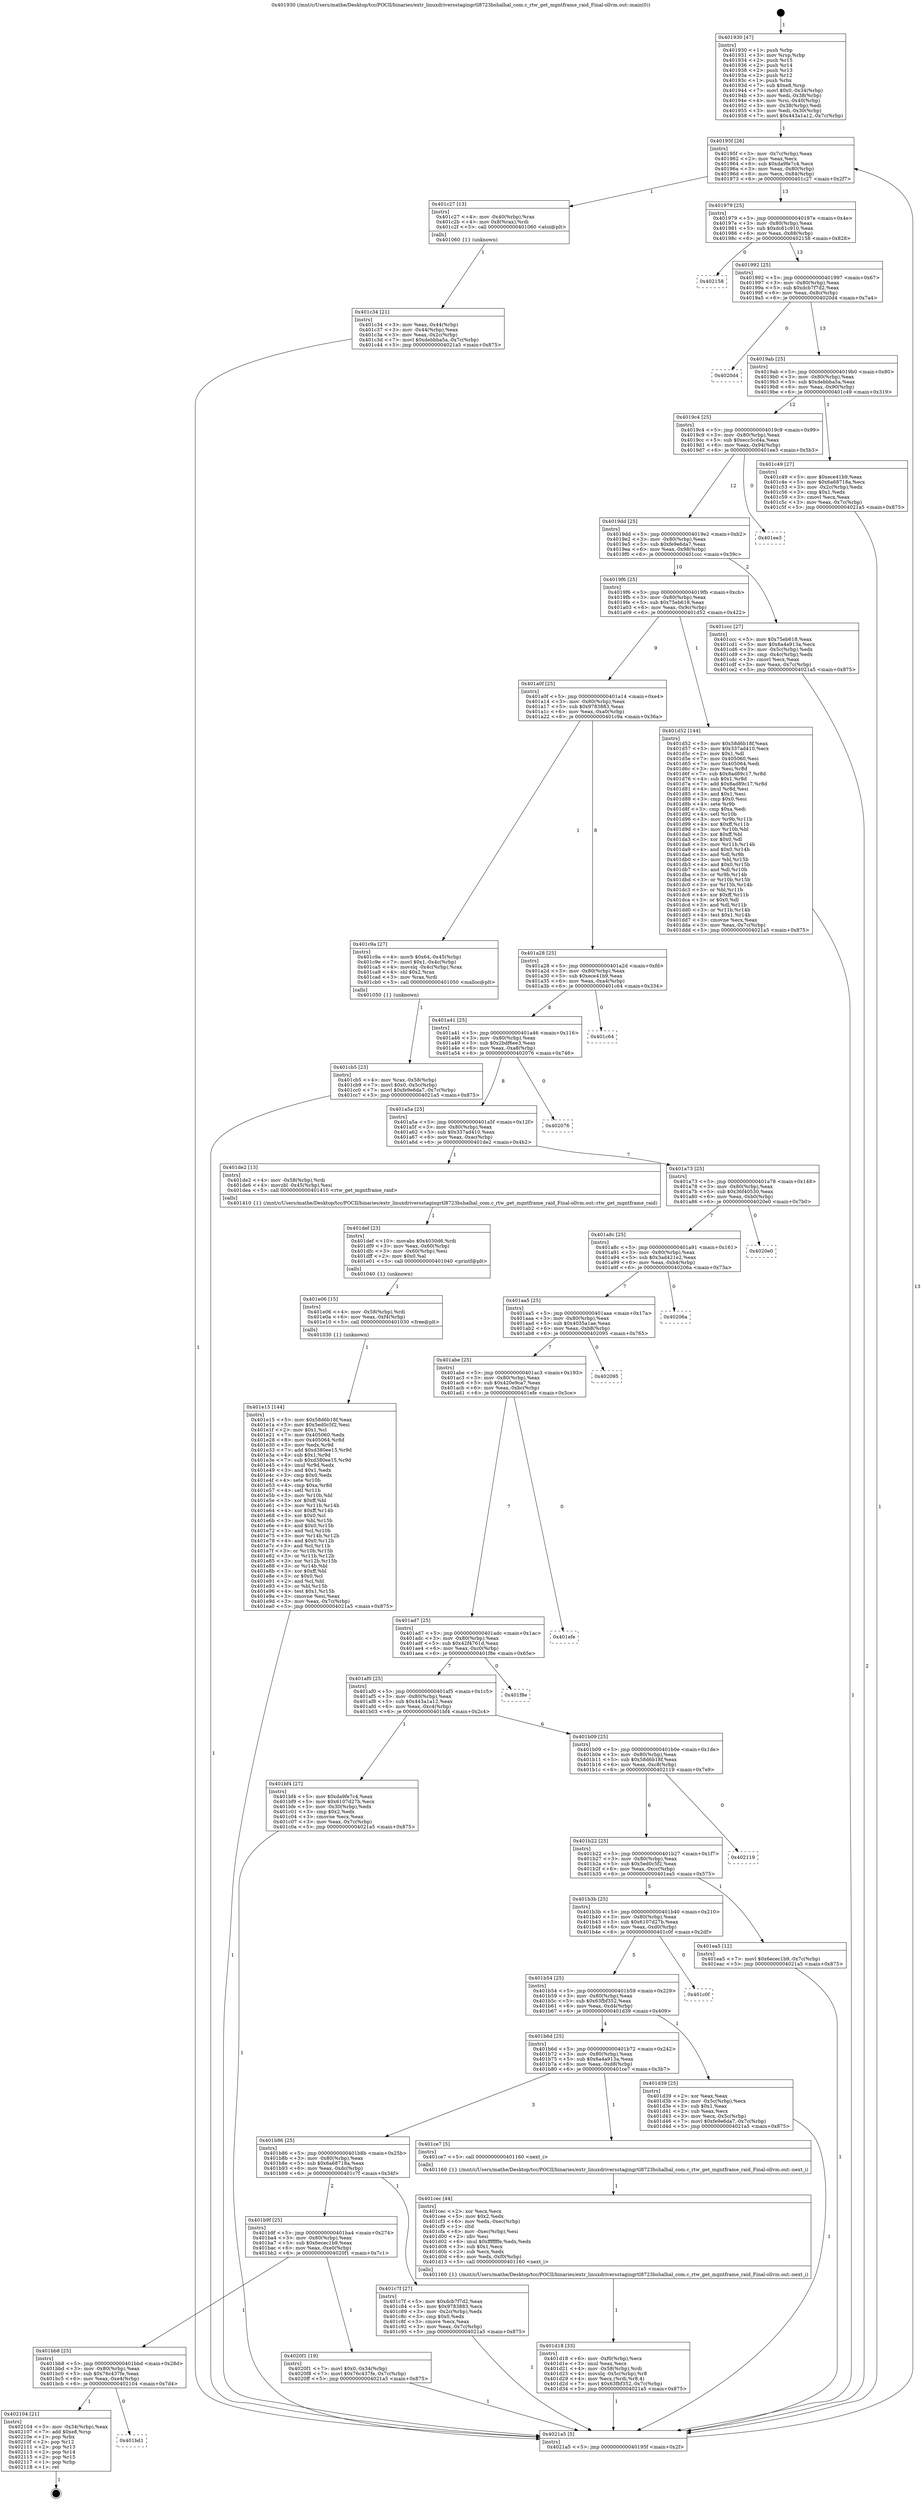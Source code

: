 digraph "0x401930" {
  label = "0x401930 (/mnt/c/Users/mathe/Desktop/tcc/POCII/binaries/extr_linuxdriversstagingrtl8723bshalhal_com.c_rtw_get_mgntframe_raid_Final-ollvm.out::main(0))"
  labelloc = "t"
  node[shape=record]

  Entry [label="",width=0.3,height=0.3,shape=circle,fillcolor=black,style=filled]
  "0x40195f" [label="{
     0x40195f [26]\l
     | [instrs]\l
     &nbsp;&nbsp;0x40195f \<+3\>: mov -0x7c(%rbp),%eax\l
     &nbsp;&nbsp;0x401962 \<+2\>: mov %eax,%ecx\l
     &nbsp;&nbsp;0x401964 \<+6\>: sub $0xda9fe7c4,%ecx\l
     &nbsp;&nbsp;0x40196a \<+3\>: mov %eax,-0x80(%rbp)\l
     &nbsp;&nbsp;0x40196d \<+6\>: mov %ecx,-0x84(%rbp)\l
     &nbsp;&nbsp;0x401973 \<+6\>: je 0000000000401c27 \<main+0x2f7\>\l
  }"]
  "0x401c27" [label="{
     0x401c27 [13]\l
     | [instrs]\l
     &nbsp;&nbsp;0x401c27 \<+4\>: mov -0x40(%rbp),%rax\l
     &nbsp;&nbsp;0x401c2b \<+4\>: mov 0x8(%rax),%rdi\l
     &nbsp;&nbsp;0x401c2f \<+5\>: call 0000000000401060 \<atoi@plt\>\l
     | [calls]\l
     &nbsp;&nbsp;0x401060 \{1\} (unknown)\l
  }"]
  "0x401979" [label="{
     0x401979 [25]\l
     | [instrs]\l
     &nbsp;&nbsp;0x401979 \<+5\>: jmp 000000000040197e \<main+0x4e\>\l
     &nbsp;&nbsp;0x40197e \<+3\>: mov -0x80(%rbp),%eax\l
     &nbsp;&nbsp;0x401981 \<+5\>: sub $0xdc61c910,%eax\l
     &nbsp;&nbsp;0x401986 \<+6\>: mov %eax,-0x88(%rbp)\l
     &nbsp;&nbsp;0x40198c \<+6\>: je 0000000000402158 \<main+0x828\>\l
  }"]
  Exit [label="",width=0.3,height=0.3,shape=circle,fillcolor=black,style=filled,peripheries=2]
  "0x402158" [label="{
     0x402158\l
  }", style=dashed]
  "0x401992" [label="{
     0x401992 [25]\l
     | [instrs]\l
     &nbsp;&nbsp;0x401992 \<+5\>: jmp 0000000000401997 \<main+0x67\>\l
     &nbsp;&nbsp;0x401997 \<+3\>: mov -0x80(%rbp),%eax\l
     &nbsp;&nbsp;0x40199a \<+5\>: sub $0xdcb7f7d2,%eax\l
     &nbsp;&nbsp;0x40199f \<+6\>: mov %eax,-0x8c(%rbp)\l
     &nbsp;&nbsp;0x4019a5 \<+6\>: je 00000000004020d4 \<main+0x7a4\>\l
  }"]
  "0x401bd1" [label="{
     0x401bd1\l
  }", style=dashed]
  "0x4020d4" [label="{
     0x4020d4\l
  }", style=dashed]
  "0x4019ab" [label="{
     0x4019ab [25]\l
     | [instrs]\l
     &nbsp;&nbsp;0x4019ab \<+5\>: jmp 00000000004019b0 \<main+0x80\>\l
     &nbsp;&nbsp;0x4019b0 \<+3\>: mov -0x80(%rbp),%eax\l
     &nbsp;&nbsp;0x4019b3 \<+5\>: sub $0xdebbba5a,%eax\l
     &nbsp;&nbsp;0x4019b8 \<+6\>: mov %eax,-0x90(%rbp)\l
     &nbsp;&nbsp;0x4019be \<+6\>: je 0000000000401c49 \<main+0x319\>\l
  }"]
  "0x402104" [label="{
     0x402104 [21]\l
     | [instrs]\l
     &nbsp;&nbsp;0x402104 \<+3\>: mov -0x34(%rbp),%eax\l
     &nbsp;&nbsp;0x402107 \<+7\>: add $0xe8,%rsp\l
     &nbsp;&nbsp;0x40210e \<+1\>: pop %rbx\l
     &nbsp;&nbsp;0x40210f \<+2\>: pop %r12\l
     &nbsp;&nbsp;0x402111 \<+2\>: pop %r13\l
     &nbsp;&nbsp;0x402113 \<+2\>: pop %r14\l
     &nbsp;&nbsp;0x402115 \<+2\>: pop %r15\l
     &nbsp;&nbsp;0x402117 \<+1\>: pop %rbp\l
     &nbsp;&nbsp;0x402118 \<+1\>: ret\l
  }"]
  "0x401c49" [label="{
     0x401c49 [27]\l
     | [instrs]\l
     &nbsp;&nbsp;0x401c49 \<+5\>: mov $0xece41b9,%eax\l
     &nbsp;&nbsp;0x401c4e \<+5\>: mov $0x6a68718a,%ecx\l
     &nbsp;&nbsp;0x401c53 \<+3\>: mov -0x2c(%rbp),%edx\l
     &nbsp;&nbsp;0x401c56 \<+3\>: cmp $0x1,%edx\l
     &nbsp;&nbsp;0x401c59 \<+3\>: cmovl %ecx,%eax\l
     &nbsp;&nbsp;0x401c5c \<+3\>: mov %eax,-0x7c(%rbp)\l
     &nbsp;&nbsp;0x401c5f \<+5\>: jmp 00000000004021a5 \<main+0x875\>\l
  }"]
  "0x4019c4" [label="{
     0x4019c4 [25]\l
     | [instrs]\l
     &nbsp;&nbsp;0x4019c4 \<+5\>: jmp 00000000004019c9 \<main+0x99\>\l
     &nbsp;&nbsp;0x4019c9 \<+3\>: mov -0x80(%rbp),%eax\l
     &nbsp;&nbsp;0x4019cc \<+5\>: sub $0xecc5cd4a,%eax\l
     &nbsp;&nbsp;0x4019d1 \<+6\>: mov %eax,-0x94(%rbp)\l
     &nbsp;&nbsp;0x4019d7 \<+6\>: je 0000000000401ee3 \<main+0x5b3\>\l
  }"]
  "0x401bb8" [label="{
     0x401bb8 [25]\l
     | [instrs]\l
     &nbsp;&nbsp;0x401bb8 \<+5\>: jmp 0000000000401bbd \<main+0x28d\>\l
     &nbsp;&nbsp;0x401bbd \<+3\>: mov -0x80(%rbp),%eax\l
     &nbsp;&nbsp;0x401bc0 \<+5\>: sub $0x76c437fe,%eax\l
     &nbsp;&nbsp;0x401bc5 \<+6\>: mov %eax,-0xe4(%rbp)\l
     &nbsp;&nbsp;0x401bcb \<+6\>: je 0000000000402104 \<main+0x7d4\>\l
  }"]
  "0x401ee3" [label="{
     0x401ee3\l
  }", style=dashed]
  "0x4019dd" [label="{
     0x4019dd [25]\l
     | [instrs]\l
     &nbsp;&nbsp;0x4019dd \<+5\>: jmp 00000000004019e2 \<main+0xb2\>\l
     &nbsp;&nbsp;0x4019e2 \<+3\>: mov -0x80(%rbp),%eax\l
     &nbsp;&nbsp;0x4019e5 \<+5\>: sub $0xfe9e6da7,%eax\l
     &nbsp;&nbsp;0x4019ea \<+6\>: mov %eax,-0x98(%rbp)\l
     &nbsp;&nbsp;0x4019f0 \<+6\>: je 0000000000401ccc \<main+0x39c\>\l
  }"]
  "0x4020f1" [label="{
     0x4020f1 [19]\l
     | [instrs]\l
     &nbsp;&nbsp;0x4020f1 \<+7\>: movl $0x0,-0x34(%rbp)\l
     &nbsp;&nbsp;0x4020f8 \<+7\>: movl $0x76c437fe,-0x7c(%rbp)\l
     &nbsp;&nbsp;0x4020ff \<+5\>: jmp 00000000004021a5 \<main+0x875\>\l
  }"]
  "0x401ccc" [label="{
     0x401ccc [27]\l
     | [instrs]\l
     &nbsp;&nbsp;0x401ccc \<+5\>: mov $0x75eb618,%eax\l
     &nbsp;&nbsp;0x401cd1 \<+5\>: mov $0x6a4a913a,%ecx\l
     &nbsp;&nbsp;0x401cd6 \<+3\>: mov -0x5c(%rbp),%edx\l
     &nbsp;&nbsp;0x401cd9 \<+3\>: cmp -0x4c(%rbp),%edx\l
     &nbsp;&nbsp;0x401cdc \<+3\>: cmovl %ecx,%eax\l
     &nbsp;&nbsp;0x401cdf \<+3\>: mov %eax,-0x7c(%rbp)\l
     &nbsp;&nbsp;0x401ce2 \<+5\>: jmp 00000000004021a5 \<main+0x875\>\l
  }"]
  "0x4019f6" [label="{
     0x4019f6 [25]\l
     | [instrs]\l
     &nbsp;&nbsp;0x4019f6 \<+5\>: jmp 00000000004019fb \<main+0xcb\>\l
     &nbsp;&nbsp;0x4019fb \<+3\>: mov -0x80(%rbp),%eax\l
     &nbsp;&nbsp;0x4019fe \<+5\>: sub $0x75eb618,%eax\l
     &nbsp;&nbsp;0x401a03 \<+6\>: mov %eax,-0x9c(%rbp)\l
     &nbsp;&nbsp;0x401a09 \<+6\>: je 0000000000401d52 \<main+0x422\>\l
  }"]
  "0x401e15" [label="{
     0x401e15 [144]\l
     | [instrs]\l
     &nbsp;&nbsp;0x401e15 \<+5\>: mov $0x58d6b18f,%eax\l
     &nbsp;&nbsp;0x401e1a \<+5\>: mov $0x5ed0c5f2,%esi\l
     &nbsp;&nbsp;0x401e1f \<+2\>: mov $0x1,%cl\l
     &nbsp;&nbsp;0x401e21 \<+7\>: mov 0x405060,%edx\l
     &nbsp;&nbsp;0x401e28 \<+8\>: mov 0x405064,%r8d\l
     &nbsp;&nbsp;0x401e30 \<+3\>: mov %edx,%r9d\l
     &nbsp;&nbsp;0x401e33 \<+7\>: add $0xd380ee15,%r9d\l
     &nbsp;&nbsp;0x401e3a \<+4\>: sub $0x1,%r9d\l
     &nbsp;&nbsp;0x401e3e \<+7\>: sub $0xd380ee15,%r9d\l
     &nbsp;&nbsp;0x401e45 \<+4\>: imul %r9d,%edx\l
     &nbsp;&nbsp;0x401e49 \<+3\>: and $0x1,%edx\l
     &nbsp;&nbsp;0x401e4c \<+3\>: cmp $0x0,%edx\l
     &nbsp;&nbsp;0x401e4f \<+4\>: sete %r10b\l
     &nbsp;&nbsp;0x401e53 \<+4\>: cmp $0xa,%r8d\l
     &nbsp;&nbsp;0x401e57 \<+4\>: setl %r11b\l
     &nbsp;&nbsp;0x401e5b \<+3\>: mov %r10b,%bl\l
     &nbsp;&nbsp;0x401e5e \<+3\>: xor $0xff,%bl\l
     &nbsp;&nbsp;0x401e61 \<+3\>: mov %r11b,%r14b\l
     &nbsp;&nbsp;0x401e64 \<+4\>: xor $0xff,%r14b\l
     &nbsp;&nbsp;0x401e68 \<+3\>: xor $0x0,%cl\l
     &nbsp;&nbsp;0x401e6b \<+3\>: mov %bl,%r15b\l
     &nbsp;&nbsp;0x401e6e \<+4\>: and $0x0,%r15b\l
     &nbsp;&nbsp;0x401e72 \<+3\>: and %cl,%r10b\l
     &nbsp;&nbsp;0x401e75 \<+3\>: mov %r14b,%r12b\l
     &nbsp;&nbsp;0x401e78 \<+4\>: and $0x0,%r12b\l
     &nbsp;&nbsp;0x401e7c \<+3\>: and %cl,%r11b\l
     &nbsp;&nbsp;0x401e7f \<+3\>: or %r10b,%r15b\l
     &nbsp;&nbsp;0x401e82 \<+3\>: or %r11b,%r12b\l
     &nbsp;&nbsp;0x401e85 \<+3\>: xor %r12b,%r15b\l
     &nbsp;&nbsp;0x401e88 \<+3\>: or %r14b,%bl\l
     &nbsp;&nbsp;0x401e8b \<+3\>: xor $0xff,%bl\l
     &nbsp;&nbsp;0x401e8e \<+3\>: or $0x0,%cl\l
     &nbsp;&nbsp;0x401e91 \<+2\>: and %cl,%bl\l
     &nbsp;&nbsp;0x401e93 \<+3\>: or %bl,%r15b\l
     &nbsp;&nbsp;0x401e96 \<+4\>: test $0x1,%r15b\l
     &nbsp;&nbsp;0x401e9a \<+3\>: cmovne %esi,%eax\l
     &nbsp;&nbsp;0x401e9d \<+3\>: mov %eax,-0x7c(%rbp)\l
     &nbsp;&nbsp;0x401ea0 \<+5\>: jmp 00000000004021a5 \<main+0x875\>\l
  }"]
  "0x401d52" [label="{
     0x401d52 [144]\l
     | [instrs]\l
     &nbsp;&nbsp;0x401d52 \<+5\>: mov $0x58d6b18f,%eax\l
     &nbsp;&nbsp;0x401d57 \<+5\>: mov $0x337ad410,%ecx\l
     &nbsp;&nbsp;0x401d5c \<+2\>: mov $0x1,%dl\l
     &nbsp;&nbsp;0x401d5e \<+7\>: mov 0x405060,%esi\l
     &nbsp;&nbsp;0x401d65 \<+7\>: mov 0x405064,%edi\l
     &nbsp;&nbsp;0x401d6c \<+3\>: mov %esi,%r8d\l
     &nbsp;&nbsp;0x401d6f \<+7\>: sub $0x8ad89c17,%r8d\l
     &nbsp;&nbsp;0x401d76 \<+4\>: sub $0x1,%r8d\l
     &nbsp;&nbsp;0x401d7a \<+7\>: add $0x8ad89c17,%r8d\l
     &nbsp;&nbsp;0x401d81 \<+4\>: imul %r8d,%esi\l
     &nbsp;&nbsp;0x401d85 \<+3\>: and $0x1,%esi\l
     &nbsp;&nbsp;0x401d88 \<+3\>: cmp $0x0,%esi\l
     &nbsp;&nbsp;0x401d8b \<+4\>: sete %r9b\l
     &nbsp;&nbsp;0x401d8f \<+3\>: cmp $0xa,%edi\l
     &nbsp;&nbsp;0x401d92 \<+4\>: setl %r10b\l
     &nbsp;&nbsp;0x401d96 \<+3\>: mov %r9b,%r11b\l
     &nbsp;&nbsp;0x401d99 \<+4\>: xor $0xff,%r11b\l
     &nbsp;&nbsp;0x401d9d \<+3\>: mov %r10b,%bl\l
     &nbsp;&nbsp;0x401da0 \<+3\>: xor $0xff,%bl\l
     &nbsp;&nbsp;0x401da3 \<+3\>: xor $0x0,%dl\l
     &nbsp;&nbsp;0x401da6 \<+3\>: mov %r11b,%r14b\l
     &nbsp;&nbsp;0x401da9 \<+4\>: and $0x0,%r14b\l
     &nbsp;&nbsp;0x401dad \<+3\>: and %dl,%r9b\l
     &nbsp;&nbsp;0x401db0 \<+3\>: mov %bl,%r15b\l
     &nbsp;&nbsp;0x401db3 \<+4\>: and $0x0,%r15b\l
     &nbsp;&nbsp;0x401db7 \<+3\>: and %dl,%r10b\l
     &nbsp;&nbsp;0x401dba \<+3\>: or %r9b,%r14b\l
     &nbsp;&nbsp;0x401dbd \<+3\>: or %r10b,%r15b\l
     &nbsp;&nbsp;0x401dc0 \<+3\>: xor %r15b,%r14b\l
     &nbsp;&nbsp;0x401dc3 \<+3\>: or %bl,%r11b\l
     &nbsp;&nbsp;0x401dc6 \<+4\>: xor $0xff,%r11b\l
     &nbsp;&nbsp;0x401dca \<+3\>: or $0x0,%dl\l
     &nbsp;&nbsp;0x401dcd \<+3\>: and %dl,%r11b\l
     &nbsp;&nbsp;0x401dd0 \<+3\>: or %r11b,%r14b\l
     &nbsp;&nbsp;0x401dd3 \<+4\>: test $0x1,%r14b\l
     &nbsp;&nbsp;0x401dd7 \<+3\>: cmovne %ecx,%eax\l
     &nbsp;&nbsp;0x401dda \<+3\>: mov %eax,-0x7c(%rbp)\l
     &nbsp;&nbsp;0x401ddd \<+5\>: jmp 00000000004021a5 \<main+0x875\>\l
  }"]
  "0x401a0f" [label="{
     0x401a0f [25]\l
     | [instrs]\l
     &nbsp;&nbsp;0x401a0f \<+5\>: jmp 0000000000401a14 \<main+0xe4\>\l
     &nbsp;&nbsp;0x401a14 \<+3\>: mov -0x80(%rbp),%eax\l
     &nbsp;&nbsp;0x401a17 \<+5\>: sub $0x9783883,%eax\l
     &nbsp;&nbsp;0x401a1c \<+6\>: mov %eax,-0xa0(%rbp)\l
     &nbsp;&nbsp;0x401a22 \<+6\>: je 0000000000401c9a \<main+0x36a\>\l
  }"]
  "0x401e06" [label="{
     0x401e06 [15]\l
     | [instrs]\l
     &nbsp;&nbsp;0x401e06 \<+4\>: mov -0x58(%rbp),%rdi\l
     &nbsp;&nbsp;0x401e0a \<+6\>: mov %eax,-0xf4(%rbp)\l
     &nbsp;&nbsp;0x401e10 \<+5\>: call 0000000000401030 \<free@plt\>\l
     | [calls]\l
     &nbsp;&nbsp;0x401030 \{1\} (unknown)\l
  }"]
  "0x401c9a" [label="{
     0x401c9a [27]\l
     | [instrs]\l
     &nbsp;&nbsp;0x401c9a \<+4\>: movb $0x64,-0x45(%rbp)\l
     &nbsp;&nbsp;0x401c9e \<+7\>: movl $0x1,-0x4c(%rbp)\l
     &nbsp;&nbsp;0x401ca5 \<+4\>: movslq -0x4c(%rbp),%rax\l
     &nbsp;&nbsp;0x401ca9 \<+4\>: shl $0x2,%rax\l
     &nbsp;&nbsp;0x401cad \<+3\>: mov %rax,%rdi\l
     &nbsp;&nbsp;0x401cb0 \<+5\>: call 0000000000401050 \<malloc@plt\>\l
     | [calls]\l
     &nbsp;&nbsp;0x401050 \{1\} (unknown)\l
  }"]
  "0x401a28" [label="{
     0x401a28 [25]\l
     | [instrs]\l
     &nbsp;&nbsp;0x401a28 \<+5\>: jmp 0000000000401a2d \<main+0xfd\>\l
     &nbsp;&nbsp;0x401a2d \<+3\>: mov -0x80(%rbp),%eax\l
     &nbsp;&nbsp;0x401a30 \<+5\>: sub $0xece41b9,%eax\l
     &nbsp;&nbsp;0x401a35 \<+6\>: mov %eax,-0xa4(%rbp)\l
     &nbsp;&nbsp;0x401a3b \<+6\>: je 0000000000401c64 \<main+0x334\>\l
  }"]
  "0x401def" [label="{
     0x401def [23]\l
     | [instrs]\l
     &nbsp;&nbsp;0x401def \<+10\>: movabs $0x4030d6,%rdi\l
     &nbsp;&nbsp;0x401df9 \<+3\>: mov %eax,-0x60(%rbp)\l
     &nbsp;&nbsp;0x401dfc \<+3\>: mov -0x60(%rbp),%esi\l
     &nbsp;&nbsp;0x401dff \<+2\>: mov $0x0,%al\l
     &nbsp;&nbsp;0x401e01 \<+5\>: call 0000000000401040 \<printf@plt\>\l
     | [calls]\l
     &nbsp;&nbsp;0x401040 \{1\} (unknown)\l
  }"]
  "0x401c64" [label="{
     0x401c64\l
  }", style=dashed]
  "0x401a41" [label="{
     0x401a41 [25]\l
     | [instrs]\l
     &nbsp;&nbsp;0x401a41 \<+5\>: jmp 0000000000401a46 \<main+0x116\>\l
     &nbsp;&nbsp;0x401a46 \<+3\>: mov -0x80(%rbp),%eax\l
     &nbsp;&nbsp;0x401a49 \<+5\>: sub $0x2bdf6ee3,%eax\l
     &nbsp;&nbsp;0x401a4e \<+6\>: mov %eax,-0xa8(%rbp)\l
     &nbsp;&nbsp;0x401a54 \<+6\>: je 0000000000402076 \<main+0x746\>\l
  }"]
  "0x401d18" [label="{
     0x401d18 [33]\l
     | [instrs]\l
     &nbsp;&nbsp;0x401d18 \<+6\>: mov -0xf0(%rbp),%ecx\l
     &nbsp;&nbsp;0x401d1e \<+3\>: imul %eax,%ecx\l
     &nbsp;&nbsp;0x401d21 \<+4\>: mov -0x58(%rbp),%rdi\l
     &nbsp;&nbsp;0x401d25 \<+4\>: movslq -0x5c(%rbp),%r8\l
     &nbsp;&nbsp;0x401d29 \<+4\>: mov %ecx,(%rdi,%r8,4)\l
     &nbsp;&nbsp;0x401d2d \<+7\>: movl $0x63fbf352,-0x7c(%rbp)\l
     &nbsp;&nbsp;0x401d34 \<+5\>: jmp 00000000004021a5 \<main+0x875\>\l
  }"]
  "0x402076" [label="{
     0x402076\l
  }", style=dashed]
  "0x401a5a" [label="{
     0x401a5a [25]\l
     | [instrs]\l
     &nbsp;&nbsp;0x401a5a \<+5\>: jmp 0000000000401a5f \<main+0x12f\>\l
     &nbsp;&nbsp;0x401a5f \<+3\>: mov -0x80(%rbp),%eax\l
     &nbsp;&nbsp;0x401a62 \<+5\>: sub $0x337ad410,%eax\l
     &nbsp;&nbsp;0x401a67 \<+6\>: mov %eax,-0xac(%rbp)\l
     &nbsp;&nbsp;0x401a6d \<+6\>: je 0000000000401de2 \<main+0x4b2\>\l
  }"]
  "0x401cec" [label="{
     0x401cec [44]\l
     | [instrs]\l
     &nbsp;&nbsp;0x401cec \<+2\>: xor %ecx,%ecx\l
     &nbsp;&nbsp;0x401cee \<+5\>: mov $0x2,%edx\l
     &nbsp;&nbsp;0x401cf3 \<+6\>: mov %edx,-0xec(%rbp)\l
     &nbsp;&nbsp;0x401cf9 \<+1\>: cltd\l
     &nbsp;&nbsp;0x401cfa \<+6\>: mov -0xec(%rbp),%esi\l
     &nbsp;&nbsp;0x401d00 \<+2\>: idiv %esi\l
     &nbsp;&nbsp;0x401d02 \<+6\>: imul $0xfffffffe,%edx,%edx\l
     &nbsp;&nbsp;0x401d08 \<+3\>: sub $0x1,%ecx\l
     &nbsp;&nbsp;0x401d0b \<+2\>: sub %ecx,%edx\l
     &nbsp;&nbsp;0x401d0d \<+6\>: mov %edx,-0xf0(%rbp)\l
     &nbsp;&nbsp;0x401d13 \<+5\>: call 0000000000401160 \<next_i\>\l
     | [calls]\l
     &nbsp;&nbsp;0x401160 \{1\} (/mnt/c/Users/mathe/Desktop/tcc/POCII/binaries/extr_linuxdriversstagingrtl8723bshalhal_com.c_rtw_get_mgntframe_raid_Final-ollvm.out::next_i)\l
  }"]
  "0x401de2" [label="{
     0x401de2 [13]\l
     | [instrs]\l
     &nbsp;&nbsp;0x401de2 \<+4\>: mov -0x58(%rbp),%rdi\l
     &nbsp;&nbsp;0x401de6 \<+4\>: movzbl -0x45(%rbp),%esi\l
     &nbsp;&nbsp;0x401dea \<+5\>: call 0000000000401410 \<rtw_get_mgntframe_raid\>\l
     | [calls]\l
     &nbsp;&nbsp;0x401410 \{1\} (/mnt/c/Users/mathe/Desktop/tcc/POCII/binaries/extr_linuxdriversstagingrtl8723bshalhal_com.c_rtw_get_mgntframe_raid_Final-ollvm.out::rtw_get_mgntframe_raid)\l
  }"]
  "0x401a73" [label="{
     0x401a73 [25]\l
     | [instrs]\l
     &nbsp;&nbsp;0x401a73 \<+5\>: jmp 0000000000401a78 \<main+0x148\>\l
     &nbsp;&nbsp;0x401a78 \<+3\>: mov -0x80(%rbp),%eax\l
     &nbsp;&nbsp;0x401a7b \<+5\>: sub $0x36f40530,%eax\l
     &nbsp;&nbsp;0x401a80 \<+6\>: mov %eax,-0xb0(%rbp)\l
     &nbsp;&nbsp;0x401a86 \<+6\>: je 00000000004020e0 \<main+0x7b0\>\l
  }"]
  "0x401cb5" [label="{
     0x401cb5 [23]\l
     | [instrs]\l
     &nbsp;&nbsp;0x401cb5 \<+4\>: mov %rax,-0x58(%rbp)\l
     &nbsp;&nbsp;0x401cb9 \<+7\>: movl $0x0,-0x5c(%rbp)\l
     &nbsp;&nbsp;0x401cc0 \<+7\>: movl $0xfe9e6da7,-0x7c(%rbp)\l
     &nbsp;&nbsp;0x401cc7 \<+5\>: jmp 00000000004021a5 \<main+0x875\>\l
  }"]
  "0x4020e0" [label="{
     0x4020e0\l
  }", style=dashed]
  "0x401a8c" [label="{
     0x401a8c [25]\l
     | [instrs]\l
     &nbsp;&nbsp;0x401a8c \<+5\>: jmp 0000000000401a91 \<main+0x161\>\l
     &nbsp;&nbsp;0x401a91 \<+3\>: mov -0x80(%rbp),%eax\l
     &nbsp;&nbsp;0x401a94 \<+5\>: sub $0x3ad421e2,%eax\l
     &nbsp;&nbsp;0x401a99 \<+6\>: mov %eax,-0xb4(%rbp)\l
     &nbsp;&nbsp;0x401a9f \<+6\>: je 000000000040206a \<main+0x73a\>\l
  }"]
  "0x401b9f" [label="{
     0x401b9f [25]\l
     | [instrs]\l
     &nbsp;&nbsp;0x401b9f \<+5\>: jmp 0000000000401ba4 \<main+0x274\>\l
     &nbsp;&nbsp;0x401ba4 \<+3\>: mov -0x80(%rbp),%eax\l
     &nbsp;&nbsp;0x401ba7 \<+5\>: sub $0x6ecec1b9,%eax\l
     &nbsp;&nbsp;0x401bac \<+6\>: mov %eax,-0xe0(%rbp)\l
     &nbsp;&nbsp;0x401bb2 \<+6\>: je 00000000004020f1 \<main+0x7c1\>\l
  }"]
  "0x40206a" [label="{
     0x40206a\l
  }", style=dashed]
  "0x401aa5" [label="{
     0x401aa5 [25]\l
     | [instrs]\l
     &nbsp;&nbsp;0x401aa5 \<+5\>: jmp 0000000000401aaa \<main+0x17a\>\l
     &nbsp;&nbsp;0x401aaa \<+3\>: mov -0x80(%rbp),%eax\l
     &nbsp;&nbsp;0x401aad \<+5\>: sub $0x4035a1ae,%eax\l
     &nbsp;&nbsp;0x401ab2 \<+6\>: mov %eax,-0xb8(%rbp)\l
     &nbsp;&nbsp;0x401ab8 \<+6\>: je 0000000000402095 \<main+0x765\>\l
  }"]
  "0x401c7f" [label="{
     0x401c7f [27]\l
     | [instrs]\l
     &nbsp;&nbsp;0x401c7f \<+5\>: mov $0xdcb7f7d2,%eax\l
     &nbsp;&nbsp;0x401c84 \<+5\>: mov $0x9783883,%ecx\l
     &nbsp;&nbsp;0x401c89 \<+3\>: mov -0x2c(%rbp),%edx\l
     &nbsp;&nbsp;0x401c8c \<+3\>: cmp $0x0,%edx\l
     &nbsp;&nbsp;0x401c8f \<+3\>: cmove %ecx,%eax\l
     &nbsp;&nbsp;0x401c92 \<+3\>: mov %eax,-0x7c(%rbp)\l
     &nbsp;&nbsp;0x401c95 \<+5\>: jmp 00000000004021a5 \<main+0x875\>\l
  }"]
  "0x402095" [label="{
     0x402095\l
  }", style=dashed]
  "0x401abe" [label="{
     0x401abe [25]\l
     | [instrs]\l
     &nbsp;&nbsp;0x401abe \<+5\>: jmp 0000000000401ac3 \<main+0x193\>\l
     &nbsp;&nbsp;0x401ac3 \<+3\>: mov -0x80(%rbp),%eax\l
     &nbsp;&nbsp;0x401ac6 \<+5\>: sub $0x420e9ca7,%eax\l
     &nbsp;&nbsp;0x401acb \<+6\>: mov %eax,-0xbc(%rbp)\l
     &nbsp;&nbsp;0x401ad1 \<+6\>: je 0000000000401efe \<main+0x5ce\>\l
  }"]
  "0x401b86" [label="{
     0x401b86 [25]\l
     | [instrs]\l
     &nbsp;&nbsp;0x401b86 \<+5\>: jmp 0000000000401b8b \<main+0x25b\>\l
     &nbsp;&nbsp;0x401b8b \<+3\>: mov -0x80(%rbp),%eax\l
     &nbsp;&nbsp;0x401b8e \<+5\>: sub $0x6a68718a,%eax\l
     &nbsp;&nbsp;0x401b93 \<+6\>: mov %eax,-0xdc(%rbp)\l
     &nbsp;&nbsp;0x401b99 \<+6\>: je 0000000000401c7f \<main+0x34f\>\l
  }"]
  "0x401efe" [label="{
     0x401efe\l
  }", style=dashed]
  "0x401ad7" [label="{
     0x401ad7 [25]\l
     | [instrs]\l
     &nbsp;&nbsp;0x401ad7 \<+5\>: jmp 0000000000401adc \<main+0x1ac\>\l
     &nbsp;&nbsp;0x401adc \<+3\>: mov -0x80(%rbp),%eax\l
     &nbsp;&nbsp;0x401adf \<+5\>: sub $0x42f4761d,%eax\l
     &nbsp;&nbsp;0x401ae4 \<+6\>: mov %eax,-0xc0(%rbp)\l
     &nbsp;&nbsp;0x401aea \<+6\>: je 0000000000401f8e \<main+0x65e\>\l
  }"]
  "0x401ce7" [label="{
     0x401ce7 [5]\l
     | [instrs]\l
     &nbsp;&nbsp;0x401ce7 \<+5\>: call 0000000000401160 \<next_i\>\l
     | [calls]\l
     &nbsp;&nbsp;0x401160 \{1\} (/mnt/c/Users/mathe/Desktop/tcc/POCII/binaries/extr_linuxdriversstagingrtl8723bshalhal_com.c_rtw_get_mgntframe_raid_Final-ollvm.out::next_i)\l
  }"]
  "0x401f8e" [label="{
     0x401f8e\l
  }", style=dashed]
  "0x401af0" [label="{
     0x401af0 [25]\l
     | [instrs]\l
     &nbsp;&nbsp;0x401af0 \<+5\>: jmp 0000000000401af5 \<main+0x1c5\>\l
     &nbsp;&nbsp;0x401af5 \<+3\>: mov -0x80(%rbp),%eax\l
     &nbsp;&nbsp;0x401af8 \<+5\>: sub $0x443a1a12,%eax\l
     &nbsp;&nbsp;0x401afd \<+6\>: mov %eax,-0xc4(%rbp)\l
     &nbsp;&nbsp;0x401b03 \<+6\>: je 0000000000401bf4 \<main+0x2c4\>\l
  }"]
  "0x401b6d" [label="{
     0x401b6d [25]\l
     | [instrs]\l
     &nbsp;&nbsp;0x401b6d \<+5\>: jmp 0000000000401b72 \<main+0x242\>\l
     &nbsp;&nbsp;0x401b72 \<+3\>: mov -0x80(%rbp),%eax\l
     &nbsp;&nbsp;0x401b75 \<+5\>: sub $0x6a4a913a,%eax\l
     &nbsp;&nbsp;0x401b7a \<+6\>: mov %eax,-0xd8(%rbp)\l
     &nbsp;&nbsp;0x401b80 \<+6\>: je 0000000000401ce7 \<main+0x3b7\>\l
  }"]
  "0x401bf4" [label="{
     0x401bf4 [27]\l
     | [instrs]\l
     &nbsp;&nbsp;0x401bf4 \<+5\>: mov $0xda9fe7c4,%eax\l
     &nbsp;&nbsp;0x401bf9 \<+5\>: mov $0x6107d27b,%ecx\l
     &nbsp;&nbsp;0x401bfe \<+3\>: mov -0x30(%rbp),%edx\l
     &nbsp;&nbsp;0x401c01 \<+3\>: cmp $0x2,%edx\l
     &nbsp;&nbsp;0x401c04 \<+3\>: cmovne %ecx,%eax\l
     &nbsp;&nbsp;0x401c07 \<+3\>: mov %eax,-0x7c(%rbp)\l
     &nbsp;&nbsp;0x401c0a \<+5\>: jmp 00000000004021a5 \<main+0x875\>\l
  }"]
  "0x401b09" [label="{
     0x401b09 [25]\l
     | [instrs]\l
     &nbsp;&nbsp;0x401b09 \<+5\>: jmp 0000000000401b0e \<main+0x1de\>\l
     &nbsp;&nbsp;0x401b0e \<+3\>: mov -0x80(%rbp),%eax\l
     &nbsp;&nbsp;0x401b11 \<+5\>: sub $0x58d6b18f,%eax\l
     &nbsp;&nbsp;0x401b16 \<+6\>: mov %eax,-0xc8(%rbp)\l
     &nbsp;&nbsp;0x401b1c \<+6\>: je 0000000000402119 \<main+0x7e9\>\l
  }"]
  "0x4021a5" [label="{
     0x4021a5 [5]\l
     | [instrs]\l
     &nbsp;&nbsp;0x4021a5 \<+5\>: jmp 000000000040195f \<main+0x2f\>\l
  }"]
  "0x401930" [label="{
     0x401930 [47]\l
     | [instrs]\l
     &nbsp;&nbsp;0x401930 \<+1\>: push %rbp\l
     &nbsp;&nbsp;0x401931 \<+3\>: mov %rsp,%rbp\l
     &nbsp;&nbsp;0x401934 \<+2\>: push %r15\l
     &nbsp;&nbsp;0x401936 \<+2\>: push %r14\l
     &nbsp;&nbsp;0x401938 \<+2\>: push %r13\l
     &nbsp;&nbsp;0x40193a \<+2\>: push %r12\l
     &nbsp;&nbsp;0x40193c \<+1\>: push %rbx\l
     &nbsp;&nbsp;0x40193d \<+7\>: sub $0xe8,%rsp\l
     &nbsp;&nbsp;0x401944 \<+7\>: movl $0x0,-0x34(%rbp)\l
     &nbsp;&nbsp;0x40194b \<+3\>: mov %edi,-0x38(%rbp)\l
     &nbsp;&nbsp;0x40194e \<+4\>: mov %rsi,-0x40(%rbp)\l
     &nbsp;&nbsp;0x401952 \<+3\>: mov -0x38(%rbp),%edi\l
     &nbsp;&nbsp;0x401955 \<+3\>: mov %edi,-0x30(%rbp)\l
     &nbsp;&nbsp;0x401958 \<+7\>: movl $0x443a1a12,-0x7c(%rbp)\l
  }"]
  "0x401c34" [label="{
     0x401c34 [21]\l
     | [instrs]\l
     &nbsp;&nbsp;0x401c34 \<+3\>: mov %eax,-0x44(%rbp)\l
     &nbsp;&nbsp;0x401c37 \<+3\>: mov -0x44(%rbp),%eax\l
     &nbsp;&nbsp;0x401c3a \<+3\>: mov %eax,-0x2c(%rbp)\l
     &nbsp;&nbsp;0x401c3d \<+7\>: movl $0xdebbba5a,-0x7c(%rbp)\l
     &nbsp;&nbsp;0x401c44 \<+5\>: jmp 00000000004021a5 \<main+0x875\>\l
  }"]
  "0x401d39" [label="{
     0x401d39 [25]\l
     | [instrs]\l
     &nbsp;&nbsp;0x401d39 \<+2\>: xor %eax,%eax\l
     &nbsp;&nbsp;0x401d3b \<+3\>: mov -0x5c(%rbp),%ecx\l
     &nbsp;&nbsp;0x401d3e \<+3\>: sub $0x1,%eax\l
     &nbsp;&nbsp;0x401d41 \<+2\>: sub %eax,%ecx\l
     &nbsp;&nbsp;0x401d43 \<+3\>: mov %ecx,-0x5c(%rbp)\l
     &nbsp;&nbsp;0x401d46 \<+7\>: movl $0xfe9e6da7,-0x7c(%rbp)\l
     &nbsp;&nbsp;0x401d4d \<+5\>: jmp 00000000004021a5 \<main+0x875\>\l
  }"]
  "0x402119" [label="{
     0x402119\l
  }", style=dashed]
  "0x401b22" [label="{
     0x401b22 [25]\l
     | [instrs]\l
     &nbsp;&nbsp;0x401b22 \<+5\>: jmp 0000000000401b27 \<main+0x1f7\>\l
     &nbsp;&nbsp;0x401b27 \<+3\>: mov -0x80(%rbp),%eax\l
     &nbsp;&nbsp;0x401b2a \<+5\>: sub $0x5ed0c5f2,%eax\l
     &nbsp;&nbsp;0x401b2f \<+6\>: mov %eax,-0xcc(%rbp)\l
     &nbsp;&nbsp;0x401b35 \<+6\>: je 0000000000401ea5 \<main+0x575\>\l
  }"]
  "0x401b54" [label="{
     0x401b54 [25]\l
     | [instrs]\l
     &nbsp;&nbsp;0x401b54 \<+5\>: jmp 0000000000401b59 \<main+0x229\>\l
     &nbsp;&nbsp;0x401b59 \<+3\>: mov -0x80(%rbp),%eax\l
     &nbsp;&nbsp;0x401b5c \<+5\>: sub $0x63fbf352,%eax\l
     &nbsp;&nbsp;0x401b61 \<+6\>: mov %eax,-0xd4(%rbp)\l
     &nbsp;&nbsp;0x401b67 \<+6\>: je 0000000000401d39 \<main+0x409\>\l
  }"]
  "0x401ea5" [label="{
     0x401ea5 [12]\l
     | [instrs]\l
     &nbsp;&nbsp;0x401ea5 \<+7\>: movl $0x6ecec1b9,-0x7c(%rbp)\l
     &nbsp;&nbsp;0x401eac \<+5\>: jmp 00000000004021a5 \<main+0x875\>\l
  }"]
  "0x401b3b" [label="{
     0x401b3b [25]\l
     | [instrs]\l
     &nbsp;&nbsp;0x401b3b \<+5\>: jmp 0000000000401b40 \<main+0x210\>\l
     &nbsp;&nbsp;0x401b40 \<+3\>: mov -0x80(%rbp),%eax\l
     &nbsp;&nbsp;0x401b43 \<+5\>: sub $0x6107d27b,%eax\l
     &nbsp;&nbsp;0x401b48 \<+6\>: mov %eax,-0xd0(%rbp)\l
     &nbsp;&nbsp;0x401b4e \<+6\>: je 0000000000401c0f \<main+0x2df\>\l
  }"]
  "0x401c0f" [label="{
     0x401c0f\l
  }", style=dashed]
  Entry -> "0x401930" [label=" 1"]
  "0x40195f" -> "0x401c27" [label=" 1"]
  "0x40195f" -> "0x401979" [label=" 13"]
  "0x402104" -> Exit [label=" 1"]
  "0x401979" -> "0x402158" [label=" 0"]
  "0x401979" -> "0x401992" [label=" 13"]
  "0x401bb8" -> "0x401bd1" [label=" 0"]
  "0x401992" -> "0x4020d4" [label=" 0"]
  "0x401992" -> "0x4019ab" [label=" 13"]
  "0x401bb8" -> "0x402104" [label=" 1"]
  "0x4019ab" -> "0x401c49" [label=" 1"]
  "0x4019ab" -> "0x4019c4" [label=" 12"]
  "0x4020f1" -> "0x4021a5" [label=" 1"]
  "0x4019c4" -> "0x401ee3" [label=" 0"]
  "0x4019c4" -> "0x4019dd" [label=" 12"]
  "0x401b9f" -> "0x401bb8" [label=" 1"]
  "0x4019dd" -> "0x401ccc" [label=" 2"]
  "0x4019dd" -> "0x4019f6" [label=" 10"]
  "0x401b9f" -> "0x4020f1" [label=" 1"]
  "0x4019f6" -> "0x401d52" [label=" 1"]
  "0x4019f6" -> "0x401a0f" [label=" 9"]
  "0x401ea5" -> "0x4021a5" [label=" 1"]
  "0x401a0f" -> "0x401c9a" [label=" 1"]
  "0x401a0f" -> "0x401a28" [label=" 8"]
  "0x401e15" -> "0x4021a5" [label=" 1"]
  "0x401a28" -> "0x401c64" [label=" 0"]
  "0x401a28" -> "0x401a41" [label=" 8"]
  "0x401e06" -> "0x401e15" [label=" 1"]
  "0x401a41" -> "0x402076" [label=" 0"]
  "0x401a41" -> "0x401a5a" [label=" 8"]
  "0x401def" -> "0x401e06" [label=" 1"]
  "0x401a5a" -> "0x401de2" [label=" 1"]
  "0x401a5a" -> "0x401a73" [label=" 7"]
  "0x401de2" -> "0x401def" [label=" 1"]
  "0x401a73" -> "0x4020e0" [label=" 0"]
  "0x401a73" -> "0x401a8c" [label=" 7"]
  "0x401d52" -> "0x4021a5" [label=" 1"]
  "0x401a8c" -> "0x40206a" [label=" 0"]
  "0x401a8c" -> "0x401aa5" [label=" 7"]
  "0x401d39" -> "0x4021a5" [label=" 1"]
  "0x401aa5" -> "0x402095" [label=" 0"]
  "0x401aa5" -> "0x401abe" [label=" 7"]
  "0x401d18" -> "0x4021a5" [label=" 1"]
  "0x401abe" -> "0x401efe" [label=" 0"]
  "0x401abe" -> "0x401ad7" [label=" 7"]
  "0x401ce7" -> "0x401cec" [label=" 1"]
  "0x401ad7" -> "0x401f8e" [label=" 0"]
  "0x401ad7" -> "0x401af0" [label=" 7"]
  "0x401ccc" -> "0x4021a5" [label=" 2"]
  "0x401af0" -> "0x401bf4" [label=" 1"]
  "0x401af0" -> "0x401b09" [label=" 6"]
  "0x401bf4" -> "0x4021a5" [label=" 1"]
  "0x401930" -> "0x40195f" [label=" 1"]
  "0x4021a5" -> "0x40195f" [label=" 13"]
  "0x401c27" -> "0x401c34" [label=" 1"]
  "0x401c34" -> "0x4021a5" [label=" 1"]
  "0x401c49" -> "0x4021a5" [label=" 1"]
  "0x401c9a" -> "0x401cb5" [label=" 1"]
  "0x401b09" -> "0x402119" [label=" 0"]
  "0x401b09" -> "0x401b22" [label=" 6"]
  "0x401c7f" -> "0x4021a5" [label=" 1"]
  "0x401b22" -> "0x401ea5" [label=" 1"]
  "0x401b22" -> "0x401b3b" [label=" 5"]
  "0x401b86" -> "0x401c7f" [label=" 1"]
  "0x401b3b" -> "0x401c0f" [label=" 0"]
  "0x401b3b" -> "0x401b54" [label=" 5"]
  "0x401b86" -> "0x401b9f" [label=" 2"]
  "0x401b54" -> "0x401d39" [label=" 1"]
  "0x401b54" -> "0x401b6d" [label=" 4"]
  "0x401cb5" -> "0x4021a5" [label=" 1"]
  "0x401b6d" -> "0x401ce7" [label=" 1"]
  "0x401b6d" -> "0x401b86" [label=" 3"]
  "0x401cec" -> "0x401d18" [label=" 1"]
}
